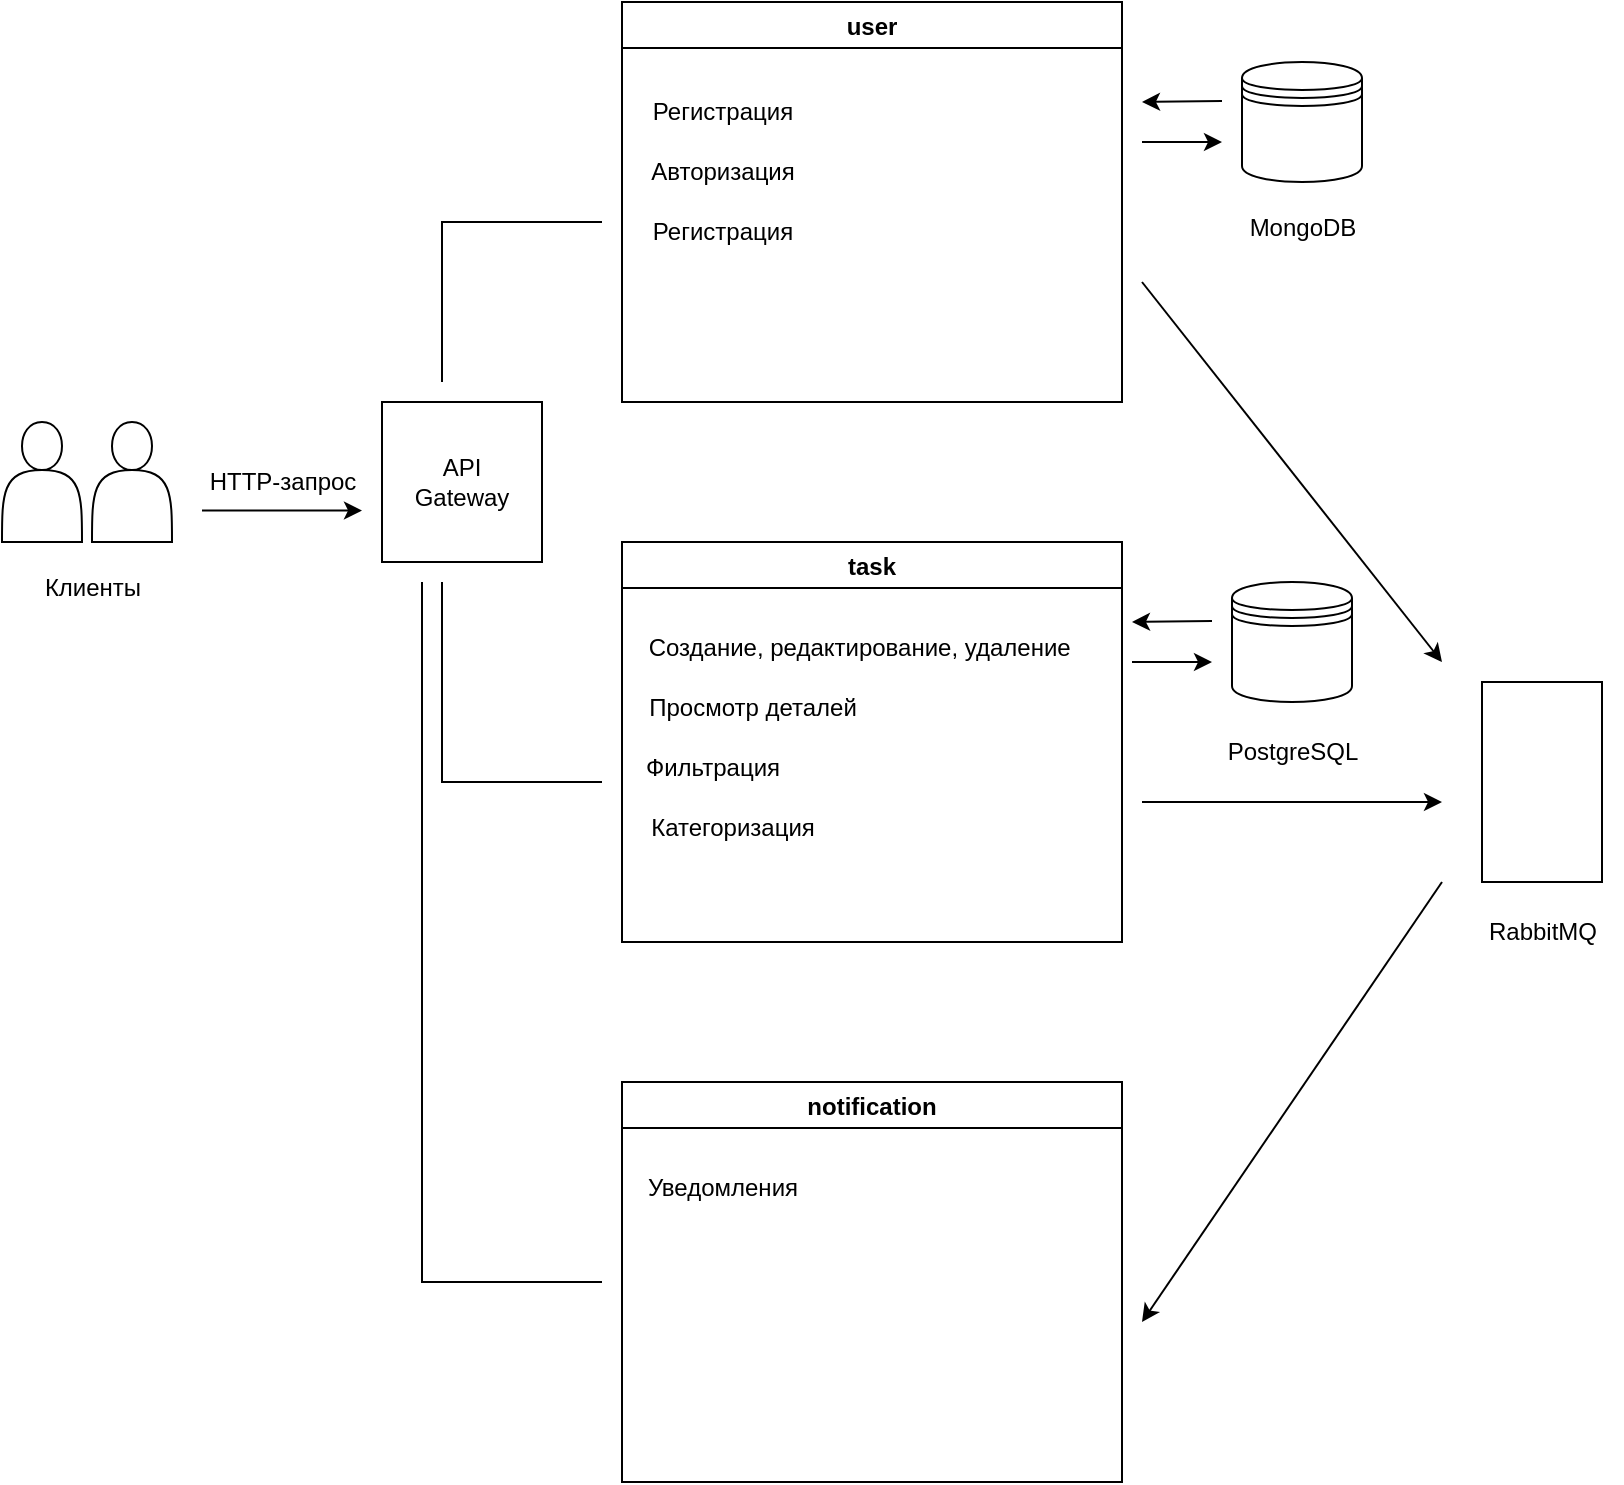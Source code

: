 <mxfile version="21.6.3" type="device">
  <diagram name="Page-1" id="Koxbdwsrbq8hHsAHsKJV">
    <mxGraphModel dx="954" dy="623" grid="1" gridSize="10" guides="1" tooltips="1" connect="1" arrows="1" fold="1" page="1" pageScale="1" pageWidth="827" pageHeight="1169" math="0" shadow="0">
      <root>
        <mxCell id="0" />
        <mxCell id="1" parent="0" />
        <mxCell id="ud4S15w9lu3cNg81u0Vc-23" value="" style="shape=actor;whiteSpace=wrap;html=1;" parent="1" vertex="1">
          <mxGeometry x="10" y="300" width="40" height="60" as="geometry" />
        </mxCell>
        <mxCell id="ud4S15w9lu3cNg81u0Vc-24" value="Клиенты" style="text;html=1;align=center;verticalAlign=middle;resizable=0;points=[];autosize=1;strokeColor=none;fillColor=none;" parent="1" vertex="1">
          <mxGeometry x="20" y="368" width="70" height="30" as="geometry" />
        </mxCell>
        <mxCell id="ud4S15w9lu3cNg81u0Vc-25" value="" style="shape=actor;whiteSpace=wrap;html=1;" parent="1" vertex="1">
          <mxGeometry x="55" y="300" width="40" height="60" as="geometry" />
        </mxCell>
        <mxCell id="ud4S15w9lu3cNg81u0Vc-26" value="" style="endArrow=classic;html=1;rounded=0;" parent="1" edge="1">
          <mxGeometry width="50" height="50" relative="1" as="geometry">
            <mxPoint x="110" y="344.25" as="sourcePoint" />
            <mxPoint x="190" y="344.25" as="targetPoint" />
          </mxGeometry>
        </mxCell>
        <mxCell id="ud4S15w9lu3cNg81u0Vc-27" value="HTTP-запрос" style="text;html=1;align=center;verticalAlign=middle;resizable=0;points=[];autosize=1;strokeColor=none;fillColor=none;" parent="1" vertex="1">
          <mxGeometry x="100" y="314.75" width="100" height="30" as="geometry" />
        </mxCell>
        <mxCell id="ud4S15w9lu3cNg81u0Vc-28" value="API &lt;br&gt;Gateway" style="whiteSpace=wrap;html=1;aspect=fixed;" parent="1" vertex="1">
          <mxGeometry x="200" y="290" width="80" height="80" as="geometry" />
        </mxCell>
        <mxCell id="ud4S15w9lu3cNg81u0Vc-29" value="user" style="swimlane;" parent="1" vertex="1">
          <mxGeometry x="320" y="90" width="250" height="200" as="geometry" />
        </mxCell>
        <mxCell id="ud4S15w9lu3cNg81u0Vc-42" value="Регистрация" style="text;html=1;align=center;verticalAlign=middle;resizable=0;points=[];autosize=1;strokeColor=none;fillColor=none;" parent="ud4S15w9lu3cNg81u0Vc-29" vertex="1">
          <mxGeometry y="40" width="100" height="30" as="geometry" />
        </mxCell>
        <mxCell id="ud4S15w9lu3cNg81u0Vc-47" value="Авторизация" style="text;html=1;align=center;verticalAlign=middle;resizable=0;points=[];autosize=1;strokeColor=none;fillColor=none;" parent="ud4S15w9lu3cNg81u0Vc-29" vertex="1">
          <mxGeometry y="70" width="100" height="30" as="geometry" />
        </mxCell>
        <mxCell id="ud4S15w9lu3cNg81u0Vc-48" value="Регистрация" style="text;html=1;align=center;verticalAlign=middle;resizable=0;points=[];autosize=1;strokeColor=none;fillColor=none;" parent="ud4S15w9lu3cNg81u0Vc-29" vertex="1">
          <mxGeometry y="100" width="100" height="30" as="geometry" />
        </mxCell>
        <mxCell id="ud4S15w9lu3cNg81u0Vc-30" value="task" style="swimlane;" parent="1" vertex="1">
          <mxGeometry x="320" y="360" width="250" height="200" as="geometry" />
        </mxCell>
        <mxCell id="ud4S15w9lu3cNg81u0Vc-49" value="Создание, редактирование, удаление&amp;nbsp;" style="text;html=1;align=center;verticalAlign=middle;resizable=0;points=[];autosize=1;strokeColor=none;fillColor=none;" parent="ud4S15w9lu3cNg81u0Vc-30" vertex="1">
          <mxGeometry y="38" width="240" height="30" as="geometry" />
        </mxCell>
        <mxCell id="ud4S15w9lu3cNg81u0Vc-50" value="Просмотр деталей" style="text;html=1;align=center;verticalAlign=middle;resizable=0;points=[];autosize=1;strokeColor=none;fillColor=none;" parent="ud4S15w9lu3cNg81u0Vc-30" vertex="1">
          <mxGeometry y="68" width="130" height="30" as="geometry" />
        </mxCell>
        <mxCell id="ud4S15w9lu3cNg81u0Vc-51" value="Фильтрация" style="text;html=1;align=center;verticalAlign=middle;resizable=0;points=[];autosize=1;strokeColor=none;fillColor=none;" parent="ud4S15w9lu3cNg81u0Vc-30" vertex="1">
          <mxGeometry y="98" width="90" height="30" as="geometry" />
        </mxCell>
        <mxCell id="ud4S15w9lu3cNg81u0Vc-56" value="Категоризация" style="text;html=1;align=center;verticalAlign=middle;resizable=0;points=[];autosize=1;strokeColor=none;fillColor=none;" parent="ud4S15w9lu3cNg81u0Vc-30" vertex="1">
          <mxGeometry y="128" width="110" height="30" as="geometry" />
        </mxCell>
        <mxCell id="ud4S15w9lu3cNg81u0Vc-38" value="" style="shape=datastore;whiteSpace=wrap;html=1;" parent="1" vertex="1">
          <mxGeometry x="630" y="120" width="60" height="60" as="geometry" />
        </mxCell>
        <mxCell id="ud4S15w9lu3cNg81u0Vc-39" value="" style="endArrow=classic;html=1;rounded=0;" parent="1" edge="1">
          <mxGeometry width="50" height="50" relative="1" as="geometry">
            <mxPoint x="620" y="139.5" as="sourcePoint" />
            <mxPoint x="580" y="140" as="targetPoint" />
          </mxGeometry>
        </mxCell>
        <mxCell id="ud4S15w9lu3cNg81u0Vc-40" value="" style="endArrow=classic;html=1;rounded=0;" parent="1" edge="1">
          <mxGeometry width="50" height="50" relative="1" as="geometry">
            <mxPoint x="580" y="160" as="sourcePoint" />
            <mxPoint x="620" y="160" as="targetPoint" />
          </mxGeometry>
        </mxCell>
        <mxCell id="ud4S15w9lu3cNg81u0Vc-41" value="MongoDB" style="text;html=1;align=center;verticalAlign=middle;resizable=0;points=[];autosize=1;strokeColor=none;fillColor=none;" parent="1" vertex="1">
          <mxGeometry x="620" y="188" width="80" height="30" as="geometry" />
        </mxCell>
        <mxCell id="ud4S15w9lu3cNg81u0Vc-33" value="" style="shape=datastore;whiteSpace=wrap;html=1;" parent="1" vertex="1">
          <mxGeometry x="625" y="380" width="60" height="60" as="geometry" />
        </mxCell>
        <mxCell id="ud4S15w9lu3cNg81u0Vc-34" value="" style="endArrow=classic;html=1;rounded=0;" parent="1" edge="1">
          <mxGeometry width="50" height="50" relative="1" as="geometry">
            <mxPoint x="615" y="399.5" as="sourcePoint" />
            <mxPoint x="575" y="400" as="targetPoint" />
          </mxGeometry>
        </mxCell>
        <mxCell id="ud4S15w9lu3cNg81u0Vc-35" value="" style="endArrow=classic;html=1;rounded=0;" parent="1" edge="1">
          <mxGeometry width="50" height="50" relative="1" as="geometry">
            <mxPoint x="575" y="420" as="sourcePoint" />
            <mxPoint x="615" y="420" as="targetPoint" />
          </mxGeometry>
        </mxCell>
        <mxCell id="ud4S15w9lu3cNg81u0Vc-37" value="PostgreSQL" style="text;html=1;align=center;verticalAlign=middle;resizable=0;points=[];autosize=1;strokeColor=none;fillColor=none;" parent="1" vertex="1">
          <mxGeometry x="610" y="450" width="90" height="30" as="geometry" />
        </mxCell>
        <mxCell id="ud4S15w9lu3cNg81u0Vc-52" value="notification" style="swimlane;" parent="1" vertex="1">
          <mxGeometry x="320" y="630" width="250" height="200" as="geometry" />
        </mxCell>
        <mxCell id="ud4S15w9lu3cNg81u0Vc-53" value="Уведомления" style="text;html=1;align=center;verticalAlign=middle;resizable=0;points=[];autosize=1;strokeColor=none;fillColor=none;" parent="ud4S15w9lu3cNg81u0Vc-52" vertex="1">
          <mxGeometry y="38" width="100" height="30" as="geometry" />
        </mxCell>
        <mxCell id="ud4S15w9lu3cNg81u0Vc-60" value="" style="endArrow=none;html=1;rounded=0;" parent="1" edge="1">
          <mxGeometry width="50" height="50" relative="1" as="geometry">
            <mxPoint x="230" y="280" as="sourcePoint" />
            <mxPoint x="310" y="200" as="targetPoint" />
            <Array as="points">
              <mxPoint x="230" y="200" />
            </Array>
          </mxGeometry>
        </mxCell>
        <mxCell id="ud4S15w9lu3cNg81u0Vc-61" value="" style="endArrow=none;html=1;rounded=0;" parent="1" edge="1">
          <mxGeometry width="50" height="50" relative="1" as="geometry">
            <mxPoint x="230" y="380" as="sourcePoint" />
            <mxPoint x="310" y="480" as="targetPoint" />
            <Array as="points">
              <mxPoint x="230" y="480" />
            </Array>
          </mxGeometry>
        </mxCell>
        <mxCell id="ud4S15w9lu3cNg81u0Vc-62" value="" style="endArrow=none;html=1;rounded=0;" parent="1" edge="1">
          <mxGeometry width="50" height="50" relative="1" as="geometry">
            <mxPoint x="220" y="380" as="sourcePoint" />
            <mxPoint x="310" y="730" as="targetPoint" />
            <Array as="points">
              <mxPoint x="220" y="730" />
            </Array>
          </mxGeometry>
        </mxCell>
        <mxCell id="ud4S15w9lu3cNg81u0Vc-65" value="" style="endArrow=classic;html=1;rounded=0;" parent="1" edge="1">
          <mxGeometry width="50" height="50" relative="1" as="geometry">
            <mxPoint x="730" y="530" as="sourcePoint" />
            <mxPoint x="580" y="750" as="targetPoint" />
          </mxGeometry>
        </mxCell>
        <mxCell id="ud4S15w9lu3cNg81u0Vc-68" value="RabbitMQ" style="text;html=1;align=center;verticalAlign=middle;resizable=0;points=[];autosize=1;strokeColor=none;fillColor=none;" parent="1" vertex="1">
          <mxGeometry x="740" y="540" width="80" height="30" as="geometry" />
        </mxCell>
        <mxCell id="ud4S15w9lu3cNg81u0Vc-69" value="" style="rounded=0;whiteSpace=wrap;html=1;" parent="1" vertex="1">
          <mxGeometry x="750" y="430" width="60" height="100" as="geometry" />
        </mxCell>
        <mxCell id="jtPLqAi_c8ks6x4rexBD-1" value="" style="endArrow=classic;html=1;rounded=0;" edge="1" parent="1">
          <mxGeometry width="50" height="50" relative="1" as="geometry">
            <mxPoint x="580" y="230" as="sourcePoint" />
            <mxPoint x="730" y="420" as="targetPoint" />
          </mxGeometry>
        </mxCell>
        <mxCell id="jtPLqAi_c8ks6x4rexBD-3" value="" style="endArrow=classic;html=1;rounded=0;" edge="1" parent="1">
          <mxGeometry width="50" height="50" relative="1" as="geometry">
            <mxPoint x="580" y="490" as="sourcePoint" />
            <mxPoint x="730" y="490" as="targetPoint" />
          </mxGeometry>
        </mxCell>
      </root>
    </mxGraphModel>
  </diagram>
</mxfile>
